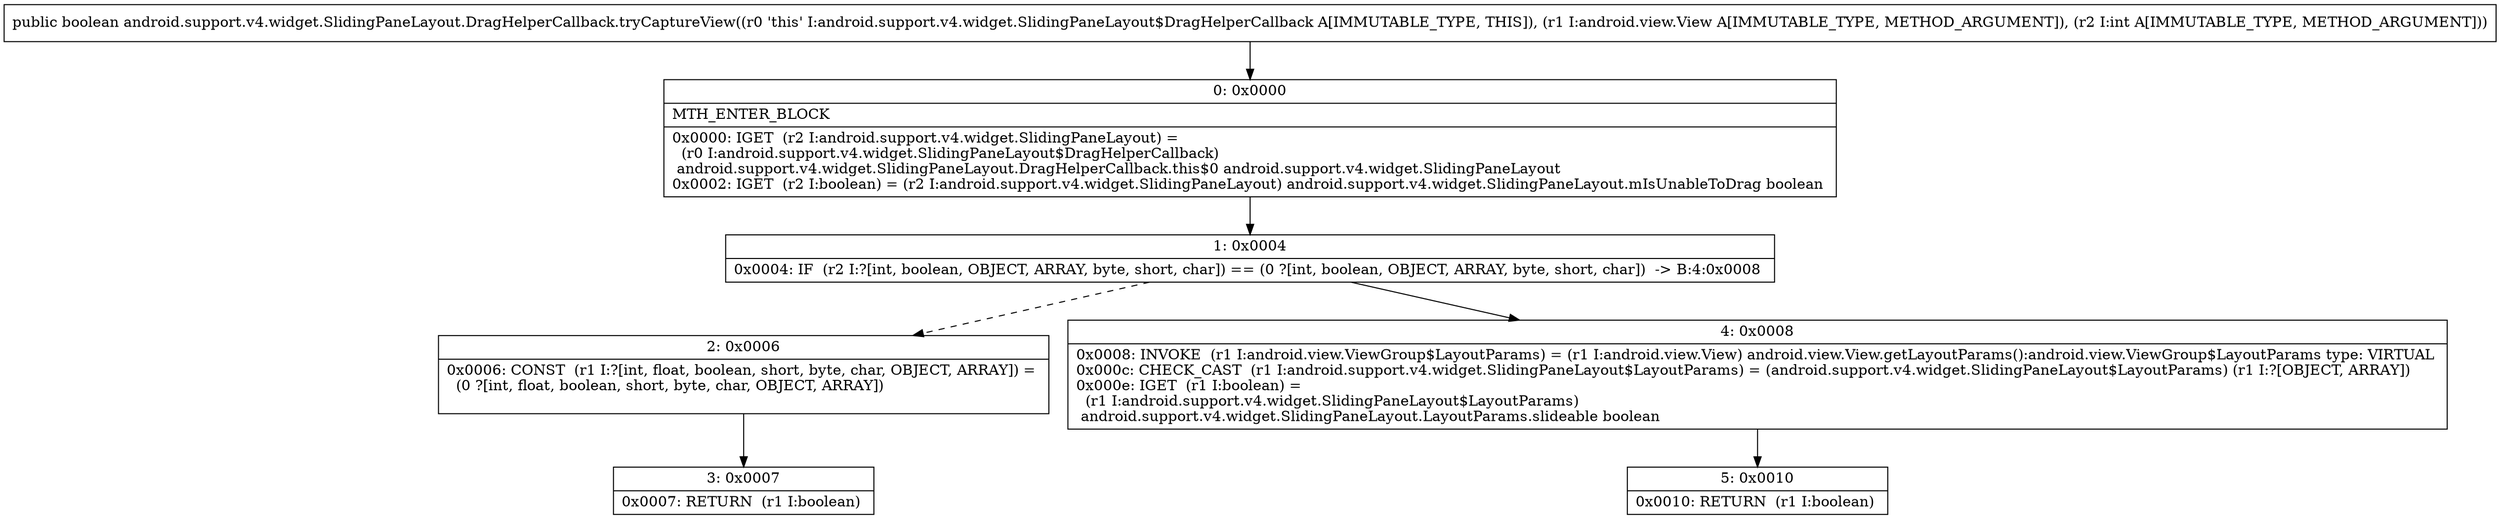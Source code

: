 digraph "CFG forandroid.support.v4.widget.SlidingPaneLayout.DragHelperCallback.tryCaptureView(Landroid\/view\/View;I)Z" {
Node_0 [shape=record,label="{0\:\ 0x0000|MTH_ENTER_BLOCK\l|0x0000: IGET  (r2 I:android.support.v4.widget.SlidingPaneLayout) = \l  (r0 I:android.support.v4.widget.SlidingPaneLayout$DragHelperCallback)\l android.support.v4.widget.SlidingPaneLayout.DragHelperCallback.this$0 android.support.v4.widget.SlidingPaneLayout \l0x0002: IGET  (r2 I:boolean) = (r2 I:android.support.v4.widget.SlidingPaneLayout) android.support.v4.widget.SlidingPaneLayout.mIsUnableToDrag boolean \l}"];
Node_1 [shape=record,label="{1\:\ 0x0004|0x0004: IF  (r2 I:?[int, boolean, OBJECT, ARRAY, byte, short, char]) == (0 ?[int, boolean, OBJECT, ARRAY, byte, short, char])  \-\> B:4:0x0008 \l}"];
Node_2 [shape=record,label="{2\:\ 0x0006|0x0006: CONST  (r1 I:?[int, float, boolean, short, byte, char, OBJECT, ARRAY]) = \l  (0 ?[int, float, boolean, short, byte, char, OBJECT, ARRAY])\l \l}"];
Node_3 [shape=record,label="{3\:\ 0x0007|0x0007: RETURN  (r1 I:boolean) \l}"];
Node_4 [shape=record,label="{4\:\ 0x0008|0x0008: INVOKE  (r1 I:android.view.ViewGroup$LayoutParams) = (r1 I:android.view.View) android.view.View.getLayoutParams():android.view.ViewGroup$LayoutParams type: VIRTUAL \l0x000c: CHECK_CAST  (r1 I:android.support.v4.widget.SlidingPaneLayout$LayoutParams) = (android.support.v4.widget.SlidingPaneLayout$LayoutParams) (r1 I:?[OBJECT, ARRAY]) \l0x000e: IGET  (r1 I:boolean) = \l  (r1 I:android.support.v4.widget.SlidingPaneLayout$LayoutParams)\l android.support.v4.widget.SlidingPaneLayout.LayoutParams.slideable boolean \l}"];
Node_5 [shape=record,label="{5\:\ 0x0010|0x0010: RETURN  (r1 I:boolean) \l}"];
MethodNode[shape=record,label="{public boolean android.support.v4.widget.SlidingPaneLayout.DragHelperCallback.tryCaptureView((r0 'this' I:android.support.v4.widget.SlidingPaneLayout$DragHelperCallback A[IMMUTABLE_TYPE, THIS]), (r1 I:android.view.View A[IMMUTABLE_TYPE, METHOD_ARGUMENT]), (r2 I:int A[IMMUTABLE_TYPE, METHOD_ARGUMENT])) }"];
MethodNode -> Node_0;
Node_0 -> Node_1;
Node_1 -> Node_2[style=dashed];
Node_1 -> Node_4;
Node_2 -> Node_3;
Node_4 -> Node_5;
}

